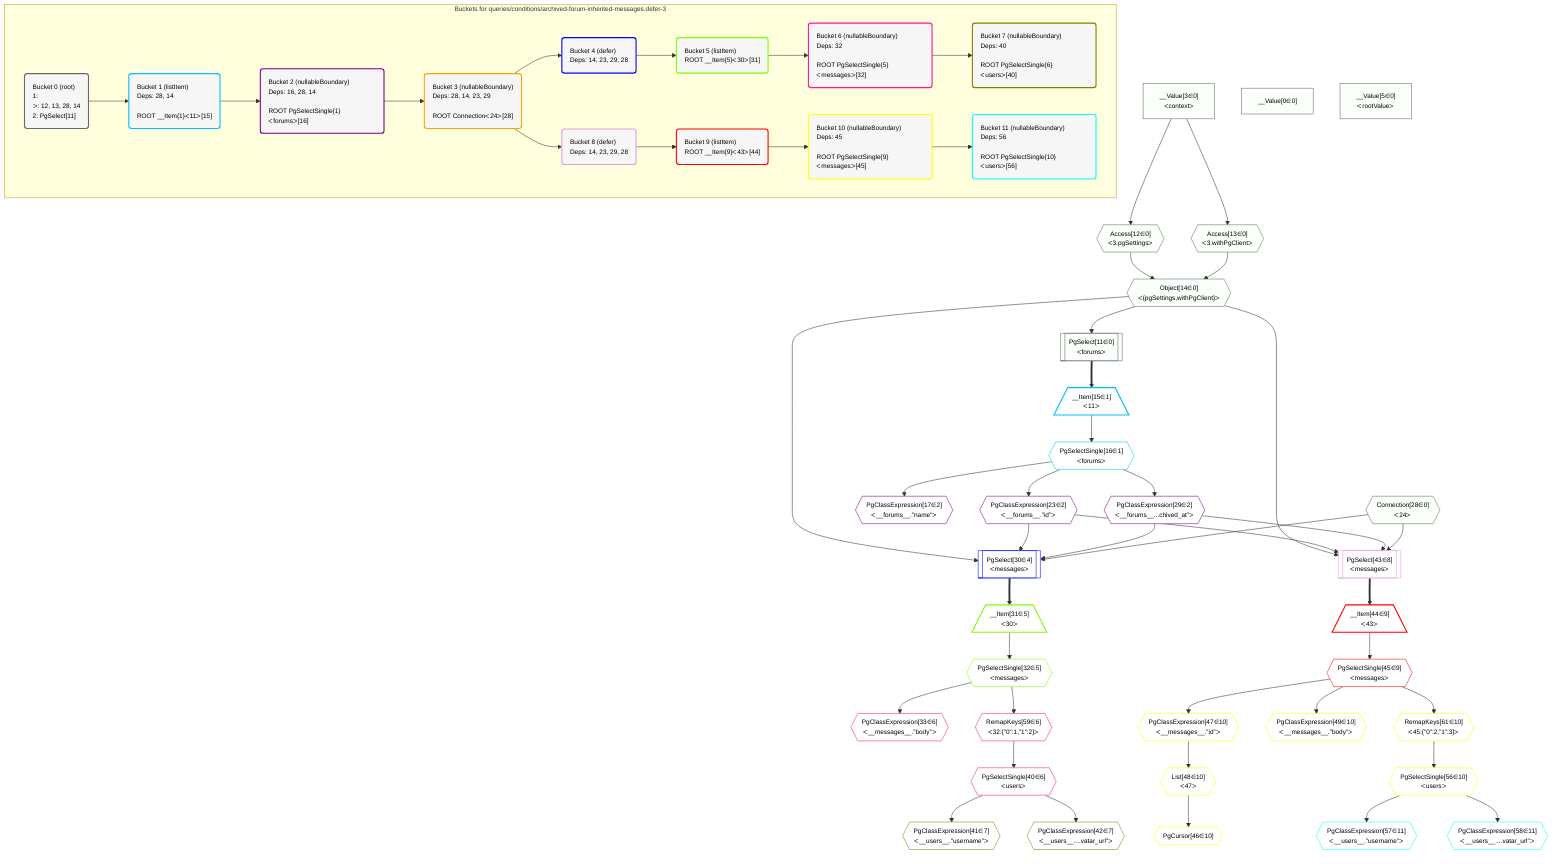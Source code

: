 %%{init: {'themeVariables': { 'fontSize': '12px'}}}%%
graph TD
    classDef path fill:#eee,stroke:#000,color:#000
    classDef plan fill:#fff,stroke-width:1px,color:#000
    classDef itemplan fill:#fff,stroke-width:2px,color:#000
    classDef unbatchedplan fill:#dff,stroke-width:1px,color:#000
    classDef sideeffectplan fill:#fcc,stroke-width:2px,color:#000
    classDef bucket fill:#f6f6f6,color:#000,stroke-width:2px,text-align:left


    %% plan dependencies
    Object14{{"Object[14∈0]<br />ᐸ{pgSettings,withPgClient}ᐳ"}}:::plan
    Access12{{"Access[12∈0]<br />ᐸ3.pgSettingsᐳ"}}:::plan
    Access13{{"Access[13∈0]<br />ᐸ3.withPgClientᐳ"}}:::plan
    Access12 & Access13 --> Object14
    PgSelect11[["PgSelect[11∈0]<br />ᐸforumsᐳ"]]:::plan
    Object14 --> PgSelect11
    __Value3["__Value[3∈0]<br />ᐸcontextᐳ"]:::plan
    __Value3 --> Access12
    __Value3 --> Access13
    __Value0["__Value[0∈0]"]:::plan
    __Value5["__Value[5∈0]<br />ᐸrootValueᐳ"]:::plan
    Connection28{{"Connection[28∈0]<br />ᐸ24ᐳ"}}:::plan
    __Item15[/"__Item[15∈1]<br />ᐸ11ᐳ"\]:::itemplan
    PgSelect11 ==> __Item15
    PgSelectSingle16{{"PgSelectSingle[16∈1]<br />ᐸforumsᐳ"}}:::plan
    __Item15 --> PgSelectSingle16
    PgClassExpression17{{"PgClassExpression[17∈2]<br />ᐸ__forums__.”name”ᐳ"}}:::plan
    PgSelectSingle16 --> PgClassExpression17
    PgClassExpression23{{"PgClassExpression[23∈2]<br />ᐸ__forums__.”id”ᐳ"}}:::plan
    PgSelectSingle16 --> PgClassExpression23
    PgClassExpression29{{"PgClassExpression[29∈2]<br />ᐸ__forums__...chived_at”ᐳ"}}:::plan
    PgSelectSingle16 --> PgClassExpression29
    PgSelect30[["PgSelect[30∈4]<br />ᐸmessagesᐳ"]]:::plan
    Object14 & PgClassExpression23 & PgClassExpression29 & Connection28 --> PgSelect30
    __Item31[/"__Item[31∈5]<br />ᐸ30ᐳ"\]:::itemplan
    PgSelect30 ==> __Item31
    PgSelectSingle32{{"PgSelectSingle[32∈5]<br />ᐸmessagesᐳ"}}:::plan
    __Item31 --> PgSelectSingle32
    PgClassExpression33{{"PgClassExpression[33∈6]<br />ᐸ__messages__.”body”ᐳ"}}:::plan
    PgSelectSingle32 --> PgClassExpression33
    PgSelectSingle40{{"PgSelectSingle[40∈6]<br />ᐸusersᐳ"}}:::plan
    RemapKeys59{{"RemapKeys[59∈6]<br />ᐸ32:{”0”:1,”1”:2}ᐳ"}}:::plan
    RemapKeys59 --> PgSelectSingle40
    PgSelectSingle32 --> RemapKeys59
    PgClassExpression41{{"PgClassExpression[41∈7]<br />ᐸ__users__.”username”ᐳ"}}:::plan
    PgSelectSingle40 --> PgClassExpression41
    PgClassExpression42{{"PgClassExpression[42∈7]<br />ᐸ__users__....vatar_url”ᐳ"}}:::plan
    PgSelectSingle40 --> PgClassExpression42
    PgSelect43[["PgSelect[43∈8]<br />ᐸmessagesᐳ"]]:::plan
    Object14 & PgClassExpression23 & PgClassExpression29 & Connection28 --> PgSelect43
    __Item44[/"__Item[44∈9]<br />ᐸ43ᐳ"\]:::itemplan
    PgSelect43 ==> __Item44
    PgSelectSingle45{{"PgSelectSingle[45∈9]<br />ᐸmessagesᐳ"}}:::plan
    __Item44 --> PgSelectSingle45
    PgCursor46{{"PgCursor[46∈10]"}}:::plan
    List48{{"List[48∈10]<br />ᐸ47ᐳ"}}:::plan
    List48 --> PgCursor46
    PgClassExpression47{{"PgClassExpression[47∈10]<br />ᐸ__messages__.”id”ᐳ"}}:::plan
    PgSelectSingle45 --> PgClassExpression47
    PgClassExpression47 --> List48
    PgClassExpression49{{"PgClassExpression[49∈10]<br />ᐸ__messages__.”body”ᐳ"}}:::plan
    PgSelectSingle45 --> PgClassExpression49
    PgSelectSingle56{{"PgSelectSingle[56∈10]<br />ᐸusersᐳ"}}:::plan
    RemapKeys61{{"RemapKeys[61∈10]<br />ᐸ45:{”0”:2,”1”:3}ᐳ"}}:::plan
    RemapKeys61 --> PgSelectSingle56
    PgSelectSingle45 --> RemapKeys61
    PgClassExpression57{{"PgClassExpression[57∈11]<br />ᐸ__users__.”username”ᐳ"}}:::plan
    PgSelectSingle56 --> PgClassExpression57
    PgClassExpression58{{"PgClassExpression[58∈11]<br />ᐸ__users__....vatar_url”ᐳ"}}:::plan
    PgSelectSingle56 --> PgClassExpression58

    %% define steps

    subgraph "Buckets for queries/conditions/archived-forum-inherited-messages.defer-3"
    Bucket0("Bucket 0 (root)<br />1: <br />ᐳ: 12, 13, 28, 14<br />2: PgSelect[11]"):::bucket
    classDef bucket0 stroke:#696969
    class Bucket0,__Value0,__Value3,__Value5,PgSelect11,Access12,Access13,Object14,Connection28 bucket0
    Bucket1("Bucket 1 (listItem)<br />Deps: 28, 14<br /><br />ROOT __Item{1}ᐸ11ᐳ[15]"):::bucket
    classDef bucket1 stroke:#00bfff
    class Bucket1,__Item15,PgSelectSingle16 bucket1
    Bucket2("Bucket 2 (nullableBoundary)<br />Deps: 16, 28, 14<br /><br />ROOT PgSelectSingle{1}ᐸforumsᐳ[16]"):::bucket
    classDef bucket2 stroke:#7f007f
    class Bucket2,PgClassExpression17,PgClassExpression23,PgClassExpression29 bucket2
    Bucket3("Bucket 3 (nullableBoundary)<br />Deps: 28, 14, 23, 29<br /><br />ROOT Connectionᐸ24ᐳ[28]"):::bucket
    classDef bucket3 stroke:#ffa500
    class Bucket3 bucket3
    Bucket4("Bucket 4 (defer)<br />Deps: 14, 23, 29, 28"):::bucket
    classDef bucket4 stroke:#0000ff
    class Bucket4,PgSelect30 bucket4
    Bucket5("Bucket 5 (listItem)<br />ROOT __Item{5}ᐸ30ᐳ[31]"):::bucket
    classDef bucket5 stroke:#7fff00
    class Bucket5,__Item31,PgSelectSingle32 bucket5
    Bucket6("Bucket 6 (nullableBoundary)<br />Deps: 32<br /><br />ROOT PgSelectSingle{5}ᐸmessagesᐳ[32]"):::bucket
    classDef bucket6 stroke:#ff1493
    class Bucket6,PgClassExpression33,PgSelectSingle40,RemapKeys59 bucket6
    Bucket7("Bucket 7 (nullableBoundary)<br />Deps: 40<br /><br />ROOT PgSelectSingle{6}ᐸusersᐳ[40]"):::bucket
    classDef bucket7 stroke:#808000
    class Bucket7,PgClassExpression41,PgClassExpression42 bucket7
    Bucket8("Bucket 8 (defer)<br />Deps: 14, 23, 29, 28"):::bucket
    classDef bucket8 stroke:#dda0dd
    class Bucket8,PgSelect43 bucket8
    Bucket9("Bucket 9 (listItem)<br />ROOT __Item{9}ᐸ43ᐳ[44]"):::bucket
    classDef bucket9 stroke:#ff0000
    class Bucket9,__Item44,PgSelectSingle45 bucket9
    Bucket10("Bucket 10 (nullableBoundary)<br />Deps: 45<br /><br />ROOT PgSelectSingle{9}ᐸmessagesᐳ[45]"):::bucket
    classDef bucket10 stroke:#ffff00
    class Bucket10,PgCursor46,PgClassExpression47,List48,PgClassExpression49,PgSelectSingle56,RemapKeys61 bucket10
    Bucket11("Bucket 11 (nullableBoundary)<br />Deps: 56<br /><br />ROOT PgSelectSingle{10}ᐸusersᐳ[56]"):::bucket
    classDef bucket11 stroke:#00ffff
    class Bucket11,PgClassExpression57,PgClassExpression58 bucket11
    Bucket0 --> Bucket1
    Bucket1 --> Bucket2
    Bucket2 --> Bucket3
    Bucket3 --> Bucket4 & Bucket8
    Bucket4 --> Bucket5
    Bucket5 --> Bucket6
    Bucket6 --> Bucket7
    Bucket8 --> Bucket9
    Bucket9 --> Bucket10
    Bucket10 --> Bucket11
    classDef unary fill:#fafffa,borderWidth:8px
    class Object14,PgSelect11,Access12,Access13,__Value0,__Value3,__Value5,Connection28 unary
    end